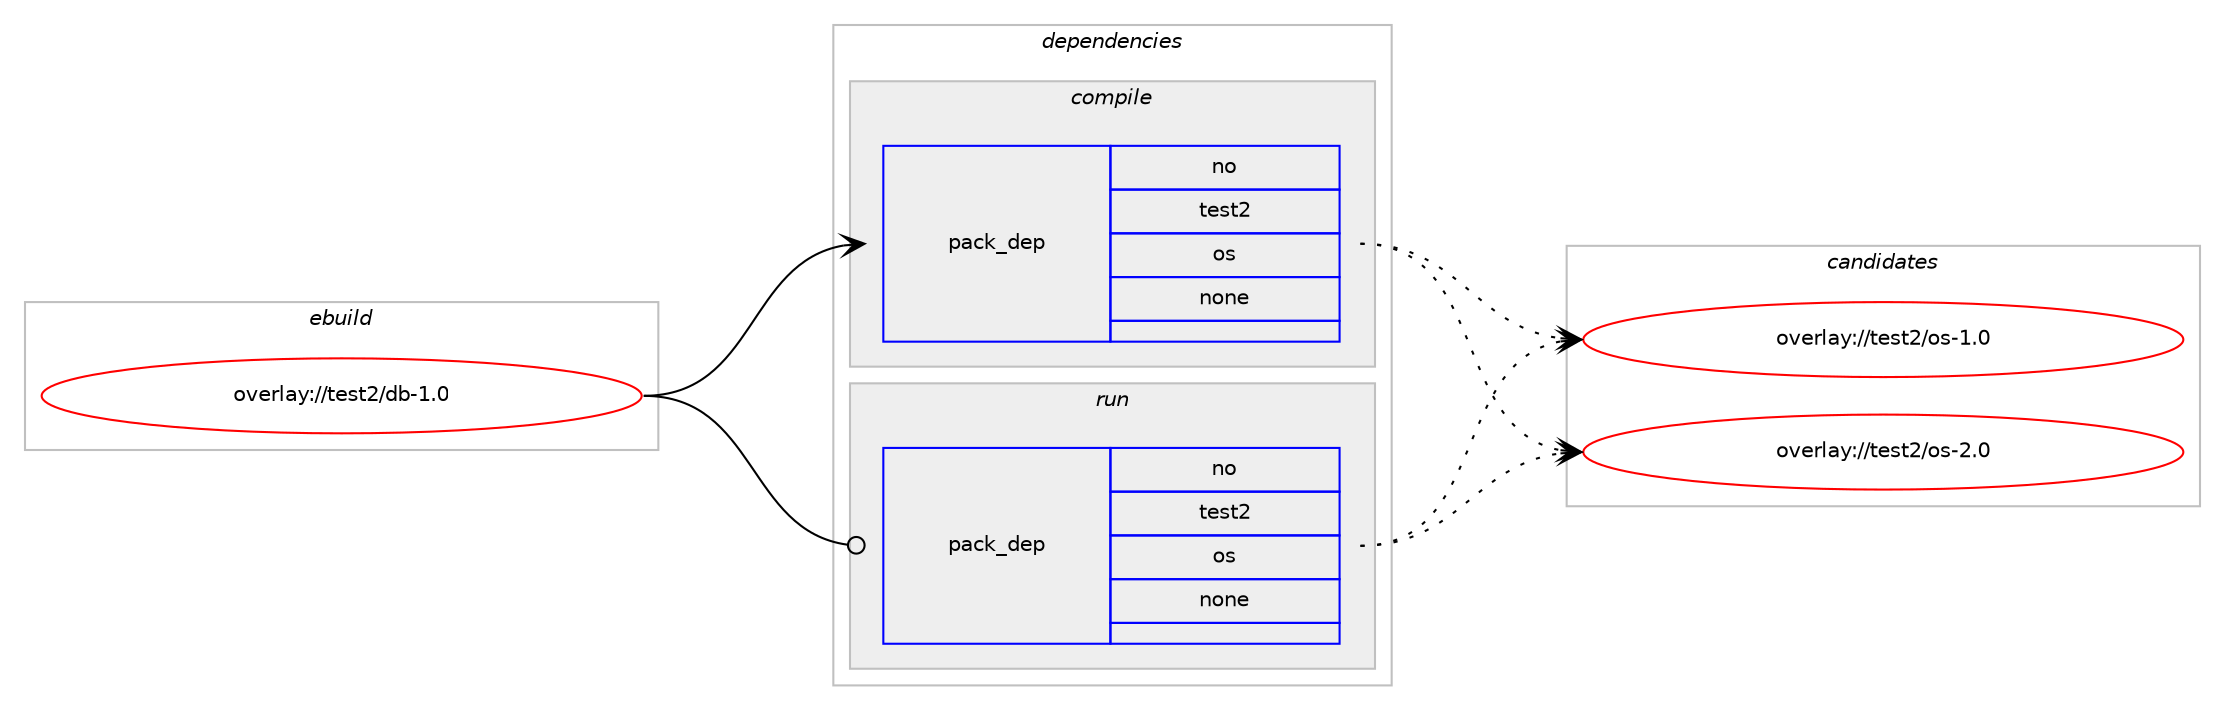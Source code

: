 digraph prolog {

# *************
# Graph options
# *************

newrank=true;
concentrate=true;
compound=true;
graph [rankdir=LR,fontname=Helvetica,fontsize=10,ranksep=1.5];#, ranksep=2.5, nodesep=0.2];
edge  [arrowhead=vee];
node  [fontname=Helvetica,fontsize=10];

# **********
# The ebuild
# **********

subgraph cluster_leftcol {
color=gray;
rank=same;
label=<<i>ebuild</i>>;
id [label="overlay://test2/db-1.0", color=red, width=4, href="../test2/db-1.0.svg"];
}

# ****************
# The dependencies
# ****************

subgraph cluster_midcol {
color=gray;
label=<<i>dependencies</i>>;
subgraph cluster_compile {
fillcolor="#eeeeee";
style=filled;
label=<<i>compile</i>>;
subgraph pack16 {
dependency16 [label=<<TABLE BORDER="0" CELLBORDER="1" CELLSPACING="0" CELLPADDING="4" WIDTH="220"><TR><TD ROWSPAN="6" CELLPADDING="30">pack_dep</TD></TR><TR><TD WIDTH="110">no</TD></TR><TR><TD>test2</TD></TR><TR><TD>os</TD></TR><TR><TD>none</TD></TR><TR><TD></TD></TR></TABLE>>, shape=none, color=blue];
}
id:e -> dependency16:w [weight=20,style="solid",arrowhead="vee"];
}
subgraph cluster_compileandrun {
fillcolor="#eeeeee";
style=filled;
label=<<i>compile and run</i>>;
}
subgraph cluster_run {
fillcolor="#eeeeee";
style=filled;
label=<<i>run</i>>;
subgraph pack17 {
dependency17 [label=<<TABLE BORDER="0" CELLBORDER="1" CELLSPACING="0" CELLPADDING="4" WIDTH="220"><TR><TD ROWSPAN="6" CELLPADDING="30">pack_dep</TD></TR><TR><TD WIDTH="110">no</TD></TR><TR><TD>test2</TD></TR><TR><TD>os</TD></TR><TR><TD>none</TD></TR><TR><TD></TD></TR></TABLE>>, shape=none, color=blue];
}
id:e -> dependency17:w [weight=20,style="solid",arrowhead="odot"];
}
}

# **************
# The candidates
# **************

subgraph cluster_choices {
rank=same;
color=gray;
label=<<i>candidates</i>>;

subgraph choice16 {
color=black;
nodesep=1;
choiceoverlay116101115116504711111545494648 [label="overlay://test2/os-1.0", color=red, width=4,href="../test2/os-1.0.svg"];
choiceoverlay116101115116504711111545504648 [label="overlay://test2/os-2.0", color=red, width=4,href="../test2/os-2.0.svg"];
dependency16:e -> choiceoverlay116101115116504711111545494648:w [style=dotted,weight="100"];
dependency16:e -> choiceoverlay116101115116504711111545504648:w [style=dotted,weight="100"];
}
subgraph choice17 {
color=black;
nodesep=1;
choiceoverlay116101115116504711111545494648 [label="overlay://test2/os-1.0", color=red, width=4,href="../test2/os-1.0.svg"];
choiceoverlay116101115116504711111545504648 [label="overlay://test2/os-2.0", color=red, width=4,href="../test2/os-2.0.svg"];
dependency17:e -> choiceoverlay116101115116504711111545494648:w [style=dotted,weight="100"];
dependency17:e -> choiceoverlay116101115116504711111545504648:w [style=dotted,weight="100"];
}
}

}
